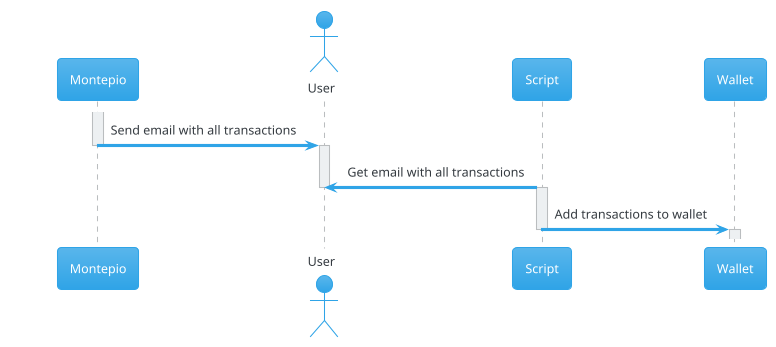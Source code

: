 @startuml SequenceDiagramHighLevel
!theme cerulean

participant Montepio as montepio
actor User as user
participant "Script" as program
participant "Wallet" as wallet

activate montepio
montepio -> user: Send email with all transactions
deactivate montepio

activate user
program -> user: Get email with all transactions
deactivate user

activate program
program -> wallet: Add transactions to wallet
deactivate program
activate wallet
@enduml